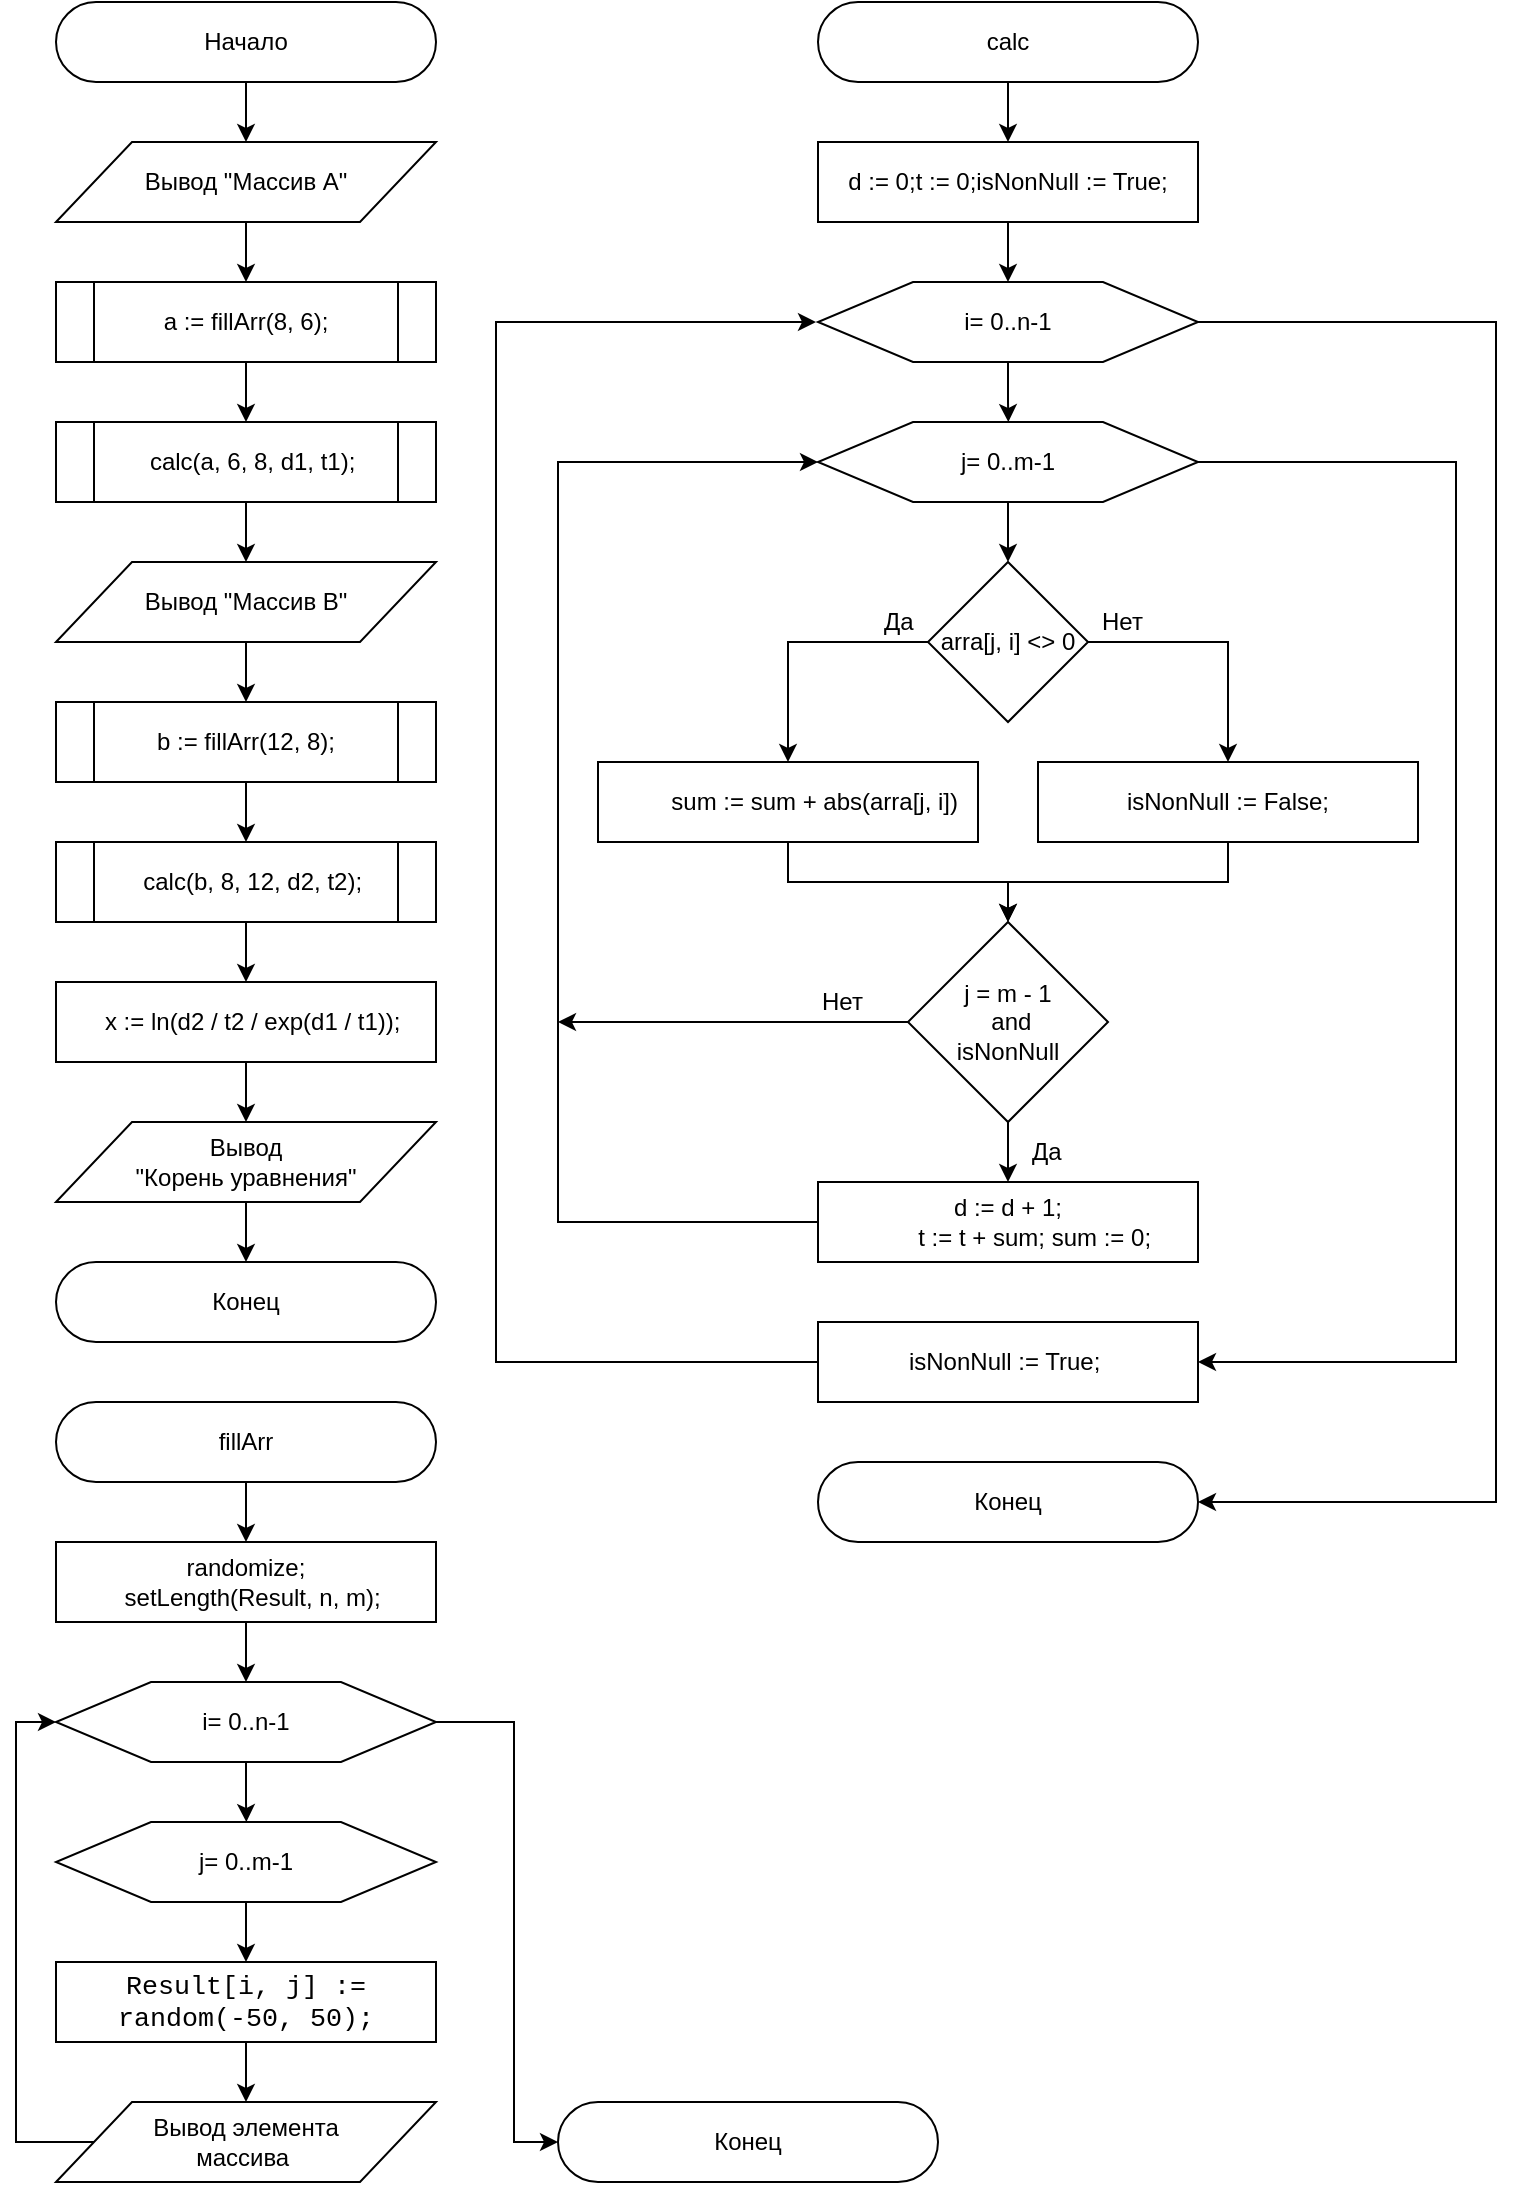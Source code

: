 <mxfile version="12.1.4" type="device" pages="1"><diagram id="W-fVMBVJgdgLBPxd2J4U" name="Page-1"><mxGraphModel dx="1117" dy="999" grid="1" gridSize="10" guides="1" tooltips="1" connect="1" arrows="1" fold="1" page="1" pageScale="1" pageWidth="826" pageHeight="1169" math="0" shadow="0"><root><mxCell id="0"/><mxCell id="1" parent="0"/><mxCell id="2W5NDS5Dh5PoisFwcMZ1-12" style="edgeStyle=orthogonalEdgeStyle;rounded=0;orthogonalLoop=1;jettySize=auto;html=1;entryX=0.5;entryY=0;entryDx=0;entryDy=0;" edge="1" parent="1" source="2W5NDS5Dh5PoisFwcMZ1-1" target="2W5NDS5Dh5PoisFwcMZ1-2"><mxGeometry relative="1" as="geometry"/></mxCell><mxCell id="2W5NDS5Dh5PoisFwcMZ1-1" value="Начало" style="rounded=1;whiteSpace=wrap;html=1;arcSize=50;" vertex="1" parent="1"><mxGeometry x="80" y="40" width="190" height="40" as="geometry"/></mxCell><mxCell id="2W5NDS5Dh5PoisFwcMZ1-13" style="edgeStyle=orthogonalEdgeStyle;rounded=0;orthogonalLoop=1;jettySize=auto;html=1;entryX=0.5;entryY=0;entryDx=0;entryDy=0;" edge="1" parent="1" source="2W5NDS5Dh5PoisFwcMZ1-2" target="2W5NDS5Dh5PoisFwcMZ1-4"><mxGeometry relative="1" as="geometry"/></mxCell><mxCell id="2W5NDS5Dh5PoisFwcMZ1-2" value="Вывод &quot;Массив A&quot;" style="shape=parallelogram;perimeter=parallelogramPerimeter;whiteSpace=wrap;html=1;" vertex="1" parent="1"><mxGeometry x="80" y="110" width="190" height="40" as="geometry"/></mxCell><mxCell id="2W5NDS5Dh5PoisFwcMZ1-19" style="edgeStyle=orthogonalEdgeStyle;rounded=0;orthogonalLoop=1;jettySize=auto;html=1;entryX=0.5;entryY=0;entryDx=0;entryDy=0;" edge="1" parent="1" source="2W5NDS5Dh5PoisFwcMZ1-3" target="2W5NDS5Dh5PoisFwcMZ1-10"><mxGeometry relative="1" as="geometry"/></mxCell><mxCell id="2W5NDS5Dh5PoisFwcMZ1-3" value="&lt;div&gt;&amp;nbsp; x := ln(d2 / t2 / exp(d1 / t1));&lt;/div&gt;" style="rounded=0;whiteSpace=wrap;html=1;" vertex="1" parent="1"><mxGeometry x="80" y="530" width="190" height="40" as="geometry"/></mxCell><mxCell id="2W5NDS5Dh5PoisFwcMZ1-14" style="edgeStyle=orthogonalEdgeStyle;rounded=0;orthogonalLoop=1;jettySize=auto;html=1;" edge="1" parent="1" source="2W5NDS5Dh5PoisFwcMZ1-4" target="2W5NDS5Dh5PoisFwcMZ1-6"><mxGeometry relative="1" as="geometry"/></mxCell><mxCell id="2W5NDS5Dh5PoisFwcMZ1-4" value="a := fillArr(8, 6);" style="shape=process;whiteSpace=wrap;html=1;backgroundOutline=1;" vertex="1" parent="1"><mxGeometry x="80" y="180" width="190" height="40" as="geometry"/></mxCell><mxCell id="2W5NDS5Dh5PoisFwcMZ1-15" style="edgeStyle=orthogonalEdgeStyle;rounded=0;orthogonalLoop=1;jettySize=auto;html=1;entryX=0.5;entryY=0;entryDx=0;entryDy=0;" edge="1" parent="1" source="2W5NDS5Dh5PoisFwcMZ1-6" target="2W5NDS5Dh5PoisFwcMZ1-7"><mxGeometry relative="1" as="geometry"/></mxCell><mxCell id="2W5NDS5Dh5PoisFwcMZ1-6" value="&lt;div&gt;&amp;nbsp; calc(a, 6, 8, d1, t1);&lt;/div&gt;" style="shape=process;whiteSpace=wrap;html=1;backgroundOutline=1;" vertex="1" parent="1"><mxGeometry x="80" y="250" width="190" height="40" as="geometry"/></mxCell><mxCell id="2W5NDS5Dh5PoisFwcMZ1-16" style="edgeStyle=orthogonalEdgeStyle;rounded=0;orthogonalLoop=1;jettySize=auto;html=1;" edge="1" parent="1" source="2W5NDS5Dh5PoisFwcMZ1-7" target="2W5NDS5Dh5PoisFwcMZ1-8"><mxGeometry relative="1" as="geometry"/></mxCell><mxCell id="2W5NDS5Dh5PoisFwcMZ1-7" value="Вывод &quot;Массив B&quot;" style="shape=parallelogram;perimeter=parallelogramPerimeter;whiteSpace=wrap;html=1;" vertex="1" parent="1"><mxGeometry x="80" y="320" width="190" height="40" as="geometry"/></mxCell><mxCell id="2W5NDS5Dh5PoisFwcMZ1-17" style="edgeStyle=orthogonalEdgeStyle;rounded=0;orthogonalLoop=1;jettySize=auto;html=1;" edge="1" parent="1" source="2W5NDS5Dh5PoisFwcMZ1-8" target="2W5NDS5Dh5PoisFwcMZ1-9"><mxGeometry relative="1" as="geometry"/></mxCell><mxCell id="2W5NDS5Dh5PoisFwcMZ1-8" value="b := fillArr(12, 8);" style="shape=process;whiteSpace=wrap;html=1;backgroundOutline=1;" vertex="1" parent="1"><mxGeometry x="80" y="390" width="190" height="40" as="geometry"/></mxCell><mxCell id="2W5NDS5Dh5PoisFwcMZ1-18" style="edgeStyle=orthogonalEdgeStyle;rounded=0;orthogonalLoop=1;jettySize=auto;html=1;" edge="1" parent="1" source="2W5NDS5Dh5PoisFwcMZ1-9" target="2W5NDS5Dh5PoisFwcMZ1-3"><mxGeometry relative="1" as="geometry"/></mxCell><mxCell id="2W5NDS5Dh5PoisFwcMZ1-9" value="&lt;div&gt;&amp;nbsp; calc(b, 8, 12, d2, t2);&lt;/div&gt;" style="shape=process;whiteSpace=wrap;html=1;backgroundOutline=1;" vertex="1" parent="1"><mxGeometry x="80" y="460" width="190" height="40" as="geometry"/></mxCell><mxCell id="2W5NDS5Dh5PoisFwcMZ1-21" style="edgeStyle=orthogonalEdgeStyle;rounded=0;orthogonalLoop=1;jettySize=auto;html=1;entryX=0.5;entryY=0;entryDx=0;entryDy=0;" edge="1" parent="1" source="2W5NDS5Dh5PoisFwcMZ1-10" target="2W5NDS5Dh5PoisFwcMZ1-11"><mxGeometry relative="1" as="geometry"/></mxCell><mxCell id="2W5NDS5Dh5PoisFwcMZ1-10" value="Вывод &lt;br&gt;&quot;Корень уравнения&quot;" style="shape=parallelogram;perimeter=parallelogramPerimeter;whiteSpace=wrap;html=1;" vertex="1" parent="1"><mxGeometry x="80" y="600" width="190" height="40" as="geometry"/></mxCell><mxCell id="2W5NDS5Dh5PoisFwcMZ1-11" value="Конец" style="rounded=1;whiteSpace=wrap;html=1;arcSize=50;" vertex="1" parent="1"><mxGeometry x="80" y="670" width="190" height="40" as="geometry"/></mxCell><mxCell id="2W5NDS5Dh5PoisFwcMZ1-24" style="edgeStyle=orthogonalEdgeStyle;rounded=0;orthogonalLoop=1;jettySize=auto;html=1;" edge="1" parent="1" source="2W5NDS5Dh5PoisFwcMZ1-22" target="2W5NDS5Dh5PoisFwcMZ1-23"><mxGeometry relative="1" as="geometry"/></mxCell><mxCell id="2W5NDS5Dh5PoisFwcMZ1-22" value="calc" style="rounded=1;whiteSpace=wrap;html=1;arcSize=50;" vertex="1" parent="1"><mxGeometry x="461" y="40" width="190" height="40" as="geometry"/></mxCell><mxCell id="2W5NDS5Dh5PoisFwcMZ1-43" style="edgeStyle=orthogonalEdgeStyle;rounded=0;orthogonalLoop=1;jettySize=auto;html=1;" edge="1" parent="1" source="2W5NDS5Dh5PoisFwcMZ1-23" target="2W5NDS5Dh5PoisFwcMZ1-26"><mxGeometry relative="1" as="geometry"/></mxCell><mxCell id="2W5NDS5Dh5PoisFwcMZ1-23" value="d := 0;t := 0;isNonNull := True;" style="rounded=0;whiteSpace=wrap;html=1;" vertex="1" parent="1"><mxGeometry x="461" y="110" width="190" height="40" as="geometry"/></mxCell><mxCell id="2W5NDS5Dh5PoisFwcMZ1-25" style="edgeStyle=orthogonalEdgeStyle;rounded=0;orthogonalLoop=1;jettySize=auto;html=1;" edge="1" parent="1" source="2W5NDS5Dh5PoisFwcMZ1-26"><mxGeometry relative="1" as="geometry"><mxPoint x="556.167" y="250" as="targetPoint"/></mxGeometry></mxCell><mxCell id="2W5NDS5Dh5PoisFwcMZ1-45" style="edgeStyle=orthogonalEdgeStyle;rounded=0;orthogonalLoop=1;jettySize=auto;html=1;entryX=1;entryY=0.5;entryDx=0;entryDy=0;" edge="1" parent="1" source="2W5NDS5Dh5PoisFwcMZ1-26" target="2W5NDS5Dh5PoisFwcMZ1-44"><mxGeometry relative="1" as="geometry"><mxPoint x="710" y="786" as="targetPoint"/><Array as="points"><mxPoint x="800" y="200"/><mxPoint x="800" y="790"/></Array></mxGeometry></mxCell><mxCell id="2W5NDS5Dh5PoisFwcMZ1-26" value="i= 0..n-1" style="shape=hexagon;perimeter=hexagonPerimeter2;whiteSpace=wrap;html=1;" vertex="1" parent="1"><mxGeometry x="461" y="180" width="190" height="40" as="geometry"/></mxCell><mxCell id="2W5NDS5Dh5PoisFwcMZ1-66" style="edgeStyle=orthogonalEdgeStyle;rounded=0;orthogonalLoop=1;jettySize=auto;html=1;" edge="1" parent="1" source="2W5NDS5Dh5PoisFwcMZ1-30" target="2W5NDS5Dh5PoisFwcMZ1-60"><mxGeometry relative="1" as="geometry"/></mxCell><mxCell id="2W5NDS5Dh5PoisFwcMZ1-80" style="edgeStyle=orthogonalEdgeStyle;rounded=0;orthogonalLoop=1;jettySize=auto;html=1;" edge="1" parent="1" source="2W5NDS5Dh5PoisFwcMZ1-30" target="2W5NDS5Dh5PoisFwcMZ1-79"><mxGeometry relative="1" as="geometry"><Array as="points"><mxPoint x="780" y="270"/><mxPoint x="780" y="720"/></Array></mxGeometry></mxCell><mxCell id="2W5NDS5Dh5PoisFwcMZ1-30" value="j= 0..m-1" style="shape=hexagon;perimeter=hexagonPerimeter2;whiteSpace=wrap;html=1;" vertex="1" parent="1"><mxGeometry x="461" y="250" width="190" height="40" as="geometry"/></mxCell><mxCell id="2W5NDS5Dh5PoisFwcMZ1-44" value="Конец" style="rounded=1;whiteSpace=wrap;html=1;arcSize=50;" vertex="1" parent="1"><mxGeometry x="461" y="770" width="190" height="40" as="geometry"/></mxCell><mxCell id="2W5NDS5Dh5PoisFwcMZ1-46" style="edgeStyle=orthogonalEdgeStyle;rounded=0;orthogonalLoop=1;jettySize=auto;html=1;" edge="1" source="2W5NDS5Dh5PoisFwcMZ1-47" target="2W5NDS5Dh5PoisFwcMZ1-49" parent="1"><mxGeometry relative="1" as="geometry"/></mxCell><mxCell id="2W5NDS5Dh5PoisFwcMZ1-47" value="fillArr" style="rounded=1;whiteSpace=wrap;html=1;arcSize=50;" vertex="1" parent="1"><mxGeometry x="80" y="740" width="190" height="40" as="geometry"/></mxCell><mxCell id="2W5NDS5Dh5PoisFwcMZ1-48" style="edgeStyle=orthogonalEdgeStyle;rounded=0;orthogonalLoop=1;jettySize=auto;html=1;" edge="1" source="2W5NDS5Dh5PoisFwcMZ1-49" target="2W5NDS5Dh5PoisFwcMZ1-52" parent="1"><mxGeometry relative="1" as="geometry"/></mxCell><mxCell id="2W5NDS5Dh5PoisFwcMZ1-49" value="&lt;div&gt;randomize;&lt;/div&gt;&lt;div&gt;&amp;nbsp; setLength(Result, n, m);&lt;/div&gt;" style="rounded=0;whiteSpace=wrap;html=1;" vertex="1" parent="1"><mxGeometry x="80" y="810" width="190" height="40" as="geometry"/></mxCell><mxCell id="2W5NDS5Dh5PoisFwcMZ1-50" style="edgeStyle=orthogonalEdgeStyle;rounded=0;orthogonalLoop=1;jettySize=auto;html=1;" edge="1" source="2W5NDS5Dh5PoisFwcMZ1-52" parent="1"><mxGeometry relative="1" as="geometry"><mxPoint x="175.167" y="950" as="targetPoint"/></mxGeometry></mxCell><mxCell id="2W5NDS5Dh5PoisFwcMZ1-51" style="edgeStyle=orthogonalEdgeStyle;rounded=0;orthogonalLoop=1;jettySize=auto;html=1;" edge="1" source="2W5NDS5Dh5PoisFwcMZ1-52" target="2W5NDS5Dh5PoisFwcMZ1-58" parent="1"><mxGeometry relative="1" as="geometry"><Array as="points"><mxPoint x="309" y="900"/><mxPoint x="309" y="1110"/></Array></mxGeometry></mxCell><mxCell id="2W5NDS5Dh5PoisFwcMZ1-52" value="i= 0..n-1" style="shape=hexagon;perimeter=hexagonPerimeter2;whiteSpace=wrap;html=1;" vertex="1" parent="1"><mxGeometry x="80" y="880" width="190" height="40" as="geometry"/></mxCell><mxCell id="2W5NDS5Dh5PoisFwcMZ1-53" style="edgeStyle=orthogonalEdgeStyle;rounded=0;orthogonalLoop=1;jettySize=auto;html=1;" edge="1" source="2W5NDS5Dh5PoisFwcMZ1-54" target="2W5NDS5Dh5PoisFwcMZ1-56" parent="1"><mxGeometry relative="1" as="geometry"/></mxCell><mxCell id="2W5NDS5Dh5PoisFwcMZ1-54" value="j= 0..m-1" style="shape=hexagon;perimeter=hexagonPerimeter2;whiteSpace=wrap;html=1;" vertex="1" parent="1"><mxGeometry x="80" y="950" width="190" height="40" as="geometry"/></mxCell><mxCell id="2W5NDS5Dh5PoisFwcMZ1-55" style="edgeStyle=orthogonalEdgeStyle;rounded=0;orthogonalLoop=1;jettySize=auto;html=1;" edge="1" source="2W5NDS5Dh5PoisFwcMZ1-56" target="2W5NDS5Dh5PoisFwcMZ1-57" parent="1"><mxGeometry relative="1" as="geometry"/></mxCell><mxCell id="2W5NDS5Dh5PoisFwcMZ1-56" value="&lt;font face=&quot;courier new&quot;&gt;&lt;span style=&quot;font-size: 13.333px&quot;&gt;Result[i, j] := random(-50, 50);&lt;/span&gt;&lt;/font&gt;" style="rounded=0;whiteSpace=wrap;html=1;" vertex="1" parent="1"><mxGeometry x="80" y="1020" width="190" height="40" as="geometry"/></mxCell><mxCell id="2W5NDS5Dh5PoisFwcMZ1-59" style="edgeStyle=orthogonalEdgeStyle;rounded=0;orthogonalLoop=1;jettySize=auto;html=1;entryX=0;entryY=0.5;entryDx=0;entryDy=0;" edge="1" parent="1" source="2W5NDS5Dh5PoisFwcMZ1-57" target="2W5NDS5Dh5PoisFwcMZ1-52"><mxGeometry relative="1" as="geometry"><Array as="points"><mxPoint x="60" y="1110"/><mxPoint x="60" y="900"/></Array></mxGeometry></mxCell><mxCell id="2W5NDS5Dh5PoisFwcMZ1-57" value="Вывод элемента &lt;br&gt;массива&amp;nbsp;" style="shape=parallelogram;perimeter=parallelogramPerimeter;whiteSpace=wrap;html=1;" vertex="1" parent="1"><mxGeometry x="80" y="1090" width="190" height="40" as="geometry"/></mxCell><mxCell id="2W5NDS5Dh5PoisFwcMZ1-58" value="Конец" style="rounded=1;whiteSpace=wrap;html=1;arcSize=50;" vertex="1" parent="1"><mxGeometry x="331" y="1090" width="190" height="40" as="geometry"/></mxCell><mxCell id="2W5NDS5Dh5PoisFwcMZ1-64" style="edgeStyle=orthogonalEdgeStyle;rounded=0;orthogonalLoop=1;jettySize=auto;html=1;entryX=0.5;entryY=0;entryDx=0;entryDy=0;" edge="1" parent="1" source="2W5NDS5Dh5PoisFwcMZ1-60" target="2W5NDS5Dh5PoisFwcMZ1-63"><mxGeometry relative="1" as="geometry"><Array as="points"><mxPoint x="666" y="360"/></Array></mxGeometry></mxCell><mxCell id="2W5NDS5Dh5PoisFwcMZ1-65" style="edgeStyle=orthogonalEdgeStyle;rounded=0;orthogonalLoop=1;jettySize=auto;html=1;entryX=0.5;entryY=0;entryDx=0;entryDy=0;" edge="1" parent="1" source="2W5NDS5Dh5PoisFwcMZ1-60" target="2W5NDS5Dh5PoisFwcMZ1-61"><mxGeometry relative="1" as="geometry"><Array as="points"><mxPoint x="446" y="360"/></Array></mxGeometry></mxCell><mxCell id="2W5NDS5Dh5PoisFwcMZ1-60" value="arra[j, i] &amp;lt;&amp;gt; 0" style="rhombus;whiteSpace=wrap;html=1;" vertex="1" parent="1"><mxGeometry x="516" y="320" width="80" height="80" as="geometry"/></mxCell><mxCell id="2W5NDS5Dh5PoisFwcMZ1-71" style="edgeStyle=orthogonalEdgeStyle;rounded=0;orthogonalLoop=1;jettySize=auto;html=1;entryX=0.5;entryY=0;entryDx=0;entryDy=0;" edge="1" parent="1" source="2W5NDS5Dh5PoisFwcMZ1-61" target="2W5NDS5Dh5PoisFwcMZ1-69"><mxGeometry relative="1" as="geometry"/></mxCell><mxCell id="2W5NDS5Dh5PoisFwcMZ1-61" value="&lt;div&gt;&amp;nbsp; &amp;nbsp; &amp;nbsp; &amp;nbsp; sum := sum + abs(arra[j, i])&lt;/div&gt;" style="rounded=0;whiteSpace=wrap;html=1;" vertex="1" parent="1"><mxGeometry x="351" y="420" width="190" height="40" as="geometry"/></mxCell><mxCell id="2W5NDS5Dh5PoisFwcMZ1-70" style="edgeStyle=orthogonalEdgeStyle;rounded=0;orthogonalLoop=1;jettySize=auto;html=1;entryX=0.5;entryY=0;entryDx=0;entryDy=0;" edge="1" parent="1" source="2W5NDS5Dh5PoisFwcMZ1-63" target="2W5NDS5Dh5PoisFwcMZ1-69"><mxGeometry relative="1" as="geometry"/></mxCell><mxCell id="2W5NDS5Dh5PoisFwcMZ1-63" value="&lt;div&gt;isNonNull := False;&lt;/div&gt;" style="rounded=0;whiteSpace=wrap;html=1;" vertex="1" parent="1"><mxGeometry x="571" y="420" width="190" height="40" as="geometry"/></mxCell><mxCell id="2W5NDS5Dh5PoisFwcMZ1-67" value="Да" style="text;html=1;resizable=0;points=[];autosize=1;align=left;verticalAlign=top;spacingTop=-4;" vertex="1" parent="1"><mxGeometry x="492" y="340" width="30" height="20" as="geometry"/></mxCell><mxCell id="2W5NDS5Dh5PoisFwcMZ1-68" value="Нет&lt;br&gt;" style="text;html=1;resizable=0;points=[];autosize=1;align=left;verticalAlign=top;spacingTop=-4;" vertex="1" parent="1"><mxGeometry x="601" y="340" width="40" height="20" as="geometry"/></mxCell><mxCell id="2W5NDS5Dh5PoisFwcMZ1-73" style="edgeStyle=orthogonalEdgeStyle;rounded=0;orthogonalLoop=1;jettySize=auto;html=1;entryX=0.5;entryY=0;entryDx=0;entryDy=0;" edge="1" parent="1" source="2W5NDS5Dh5PoisFwcMZ1-69" target="2W5NDS5Dh5PoisFwcMZ1-72"><mxGeometry relative="1" as="geometry"/></mxCell><mxCell id="2W5NDS5Dh5PoisFwcMZ1-76" style="edgeStyle=orthogonalEdgeStyle;rounded=0;orthogonalLoop=1;jettySize=auto;html=1;" edge="1" parent="1" source="2W5NDS5Dh5PoisFwcMZ1-69"><mxGeometry relative="1" as="geometry"><mxPoint x="331.0" y="550" as="targetPoint"/></mxGeometry></mxCell><mxCell id="2W5NDS5Dh5PoisFwcMZ1-69" value="j = m - 1&lt;br&gt;&amp;nbsp;and&lt;br&gt;isNonNull" style="rhombus;whiteSpace=wrap;html=1;" vertex="1" parent="1"><mxGeometry x="506" y="500" width="100" height="100" as="geometry"/></mxCell><mxCell id="2W5NDS5Dh5PoisFwcMZ1-75" style="edgeStyle=orthogonalEdgeStyle;rounded=0;orthogonalLoop=1;jettySize=auto;html=1;entryX=0;entryY=0.5;entryDx=0;entryDy=0;" edge="1" parent="1" source="2W5NDS5Dh5PoisFwcMZ1-72" target="2W5NDS5Dh5PoisFwcMZ1-30"><mxGeometry relative="1" as="geometry"><mxPoint x="331" y="350" as="targetPoint"/><Array as="points"><mxPoint x="331" y="650"/><mxPoint x="331" y="270"/></Array></mxGeometry></mxCell><mxCell id="2W5NDS5Dh5PoisFwcMZ1-72" value="&lt;div&gt;d := d + 1;&lt;/div&gt;&lt;div&gt;&amp;nbsp; &amp;nbsp; &amp;nbsp; &amp;nbsp; t := t + sum;&lt;span&gt;&amp;nbsp;sum := 0;&lt;/span&gt;&lt;/div&gt;" style="rounded=0;whiteSpace=wrap;html=1;" vertex="1" parent="1"><mxGeometry x="461" y="630" width="190" height="40" as="geometry"/></mxCell><mxCell id="2W5NDS5Dh5PoisFwcMZ1-74" value="Да&lt;br&gt;" style="text;html=1;resizable=0;points=[];autosize=1;align=left;verticalAlign=top;spacingTop=-4;" vertex="1" parent="1"><mxGeometry x="566" y="605" width="30" height="20" as="geometry"/></mxCell><mxCell id="2W5NDS5Dh5PoisFwcMZ1-77" value="Нет" style="text;html=1;resizable=0;points=[];autosize=1;align=left;verticalAlign=top;spacingTop=-4;" vertex="1" parent="1"><mxGeometry x="461" y="530" width="40" height="20" as="geometry"/></mxCell><mxCell id="2W5NDS5Dh5PoisFwcMZ1-81" style="edgeStyle=orthogonalEdgeStyle;rounded=0;orthogonalLoop=1;jettySize=auto;html=1;" edge="1" parent="1" source="2W5NDS5Dh5PoisFwcMZ1-79"><mxGeometry relative="1" as="geometry"><mxPoint x="460" y="200" as="targetPoint"/><Array as="points"><mxPoint x="300" y="720"/><mxPoint x="300" y="200"/></Array></mxGeometry></mxCell><mxCell id="2W5NDS5Dh5PoisFwcMZ1-79" value="isNonNull := True;&amp;nbsp;" style="rounded=0;whiteSpace=wrap;html=1;" vertex="1" parent="1"><mxGeometry x="461" y="700" width="190" height="40" as="geometry"/></mxCell></root></mxGraphModel></diagram></mxfile>